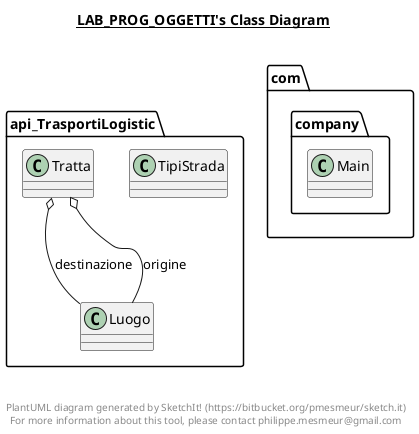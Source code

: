 @startuml

title __LAB_PROG_OGGETTI's Class Diagram__\n

  namespace api_TrasportiLogistic {
    class api_TrasportiLogistic.Luogo {
    }
  }
  

  namespace api_TrasportiLogistic {
    class api_TrasportiLogistic.TipiStrada {
    }
  }
  

  namespace api_TrasportiLogistic {
    class api_TrasportiLogistic.Tratta {
    }
  }
  

  namespace com.company {
    class com.company.Main {
    }
  }
  

  api_TrasportiLogistic.Tratta o-- api_TrasportiLogistic.Luogo : destinazione
  api_TrasportiLogistic.Tratta o-- api_TrasportiLogistic.Luogo : origine


right footer


PlantUML diagram generated by SketchIt! (https://bitbucket.org/pmesmeur/sketch.it)
For more information about this tool, please contact philippe.mesmeur@gmail.com
endfooter

@enduml
